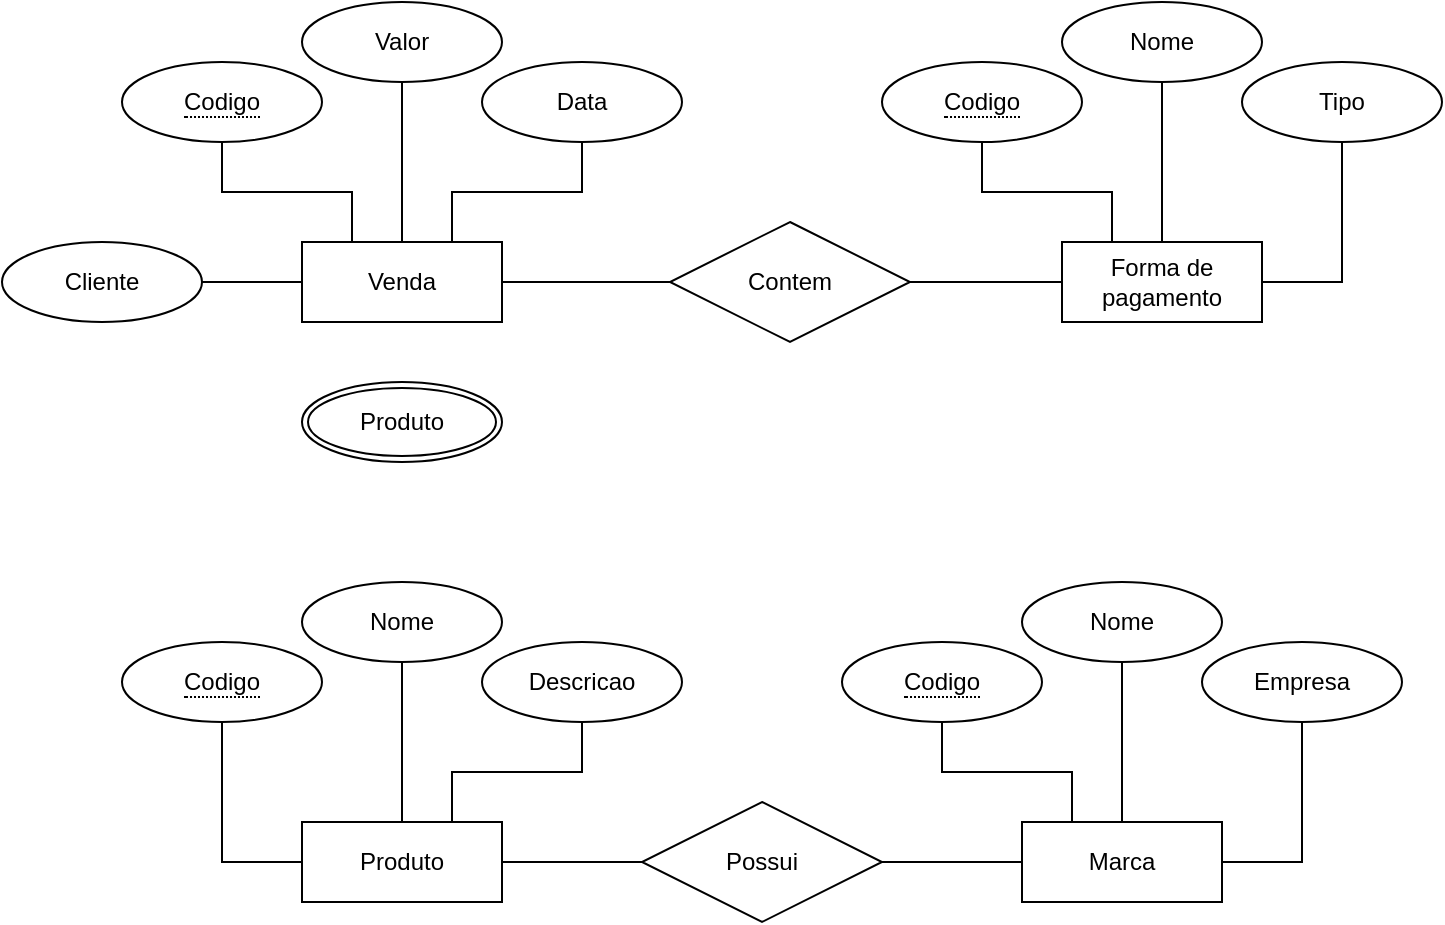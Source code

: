 <mxfile version="16.5.3" type="github">
  <diagram id="IfD7oRMzPhSw_ENrBzub" name="Page-1">
    <mxGraphModel dx="1021" dy="579" grid="1" gridSize="10" guides="1" tooltips="1" connect="1" arrows="1" fold="1" page="1" pageScale="1" pageWidth="827" pageHeight="1169" math="0" shadow="0">
      <root>
        <mxCell id="0" />
        <mxCell id="1" parent="0" />
        <mxCell id="JHwBy-R3EQrGpB1JbKuy-1" value="Forma de pagamento" style="whiteSpace=wrap;html=1;align=center;" vertex="1" parent="1">
          <mxGeometry x="610" y="400" width="100" height="40" as="geometry" />
        </mxCell>
        <mxCell id="JHwBy-R3EQrGpB1JbKuy-10" value="" style="edgeStyle=orthogonalEdgeStyle;rounded=0;orthogonalLoop=1;jettySize=auto;html=1;endArrow=none;endFill=0;" edge="1" parent="1" source="JHwBy-R3EQrGpB1JbKuy-2" target="JHwBy-R3EQrGpB1JbKuy-1">
          <mxGeometry relative="1" as="geometry" />
        </mxCell>
        <mxCell id="JHwBy-R3EQrGpB1JbKuy-2" value="Nome" style="ellipse;whiteSpace=wrap;html=1;align=center;" vertex="1" parent="1">
          <mxGeometry x="610" y="280" width="100" height="40" as="geometry" />
        </mxCell>
        <mxCell id="JHwBy-R3EQrGpB1JbKuy-8" style="edgeStyle=orthogonalEdgeStyle;rounded=0;orthogonalLoop=1;jettySize=auto;html=1;entryX=1;entryY=0.5;entryDx=0;entryDy=0;endArrow=none;endFill=0;" edge="1" parent="1" source="JHwBy-R3EQrGpB1JbKuy-3" target="JHwBy-R3EQrGpB1JbKuy-1">
          <mxGeometry relative="1" as="geometry" />
        </mxCell>
        <mxCell id="JHwBy-R3EQrGpB1JbKuy-3" value="Tipo" style="ellipse;whiteSpace=wrap;html=1;align=center;" vertex="1" parent="1">
          <mxGeometry x="700" y="310" width="100" height="40" as="geometry" />
        </mxCell>
        <mxCell id="JHwBy-R3EQrGpB1JbKuy-5" value="" style="edgeStyle=orthogonalEdgeStyle;rounded=0;orthogonalLoop=1;jettySize=auto;html=1;endArrow=none;endFill=0;entryX=0.25;entryY=0;entryDx=0;entryDy=0;" edge="1" parent="1" source="JHwBy-R3EQrGpB1JbKuy-4" target="JHwBy-R3EQrGpB1JbKuy-1">
          <mxGeometry relative="1" as="geometry" />
        </mxCell>
        <mxCell id="JHwBy-R3EQrGpB1JbKuy-4" value="&lt;span style=&quot;border-bottom: 1px dotted&quot;&gt;Codigo&lt;br&gt;&lt;/span&gt;" style="ellipse;whiteSpace=wrap;html=1;align=center;" vertex="1" parent="1">
          <mxGeometry x="520" y="310" width="100" height="40" as="geometry" />
        </mxCell>
        <mxCell id="JHwBy-R3EQrGpB1JbKuy-39" value="" style="edgeStyle=orthogonalEdgeStyle;rounded=0;orthogonalLoop=1;jettySize=auto;html=1;endArrow=none;endFill=0;" edge="1" parent="1" source="JHwBy-R3EQrGpB1JbKuy-11" target="JHwBy-R3EQrGpB1JbKuy-38">
          <mxGeometry relative="1" as="geometry" />
        </mxCell>
        <mxCell id="JHwBy-R3EQrGpB1JbKuy-11" value="Produto" style="whiteSpace=wrap;html=1;align=center;" vertex="1" parent="1">
          <mxGeometry x="230" y="690" width="100" height="40" as="geometry" />
        </mxCell>
        <mxCell id="JHwBy-R3EQrGpB1JbKuy-12" value="" style="edgeStyle=orthogonalEdgeStyle;rounded=0;orthogonalLoop=1;jettySize=auto;html=1;endArrow=none;endFill=0;" edge="1" parent="1" source="JHwBy-R3EQrGpB1JbKuy-13" target="JHwBy-R3EQrGpB1JbKuy-11">
          <mxGeometry relative="1" as="geometry" />
        </mxCell>
        <mxCell id="JHwBy-R3EQrGpB1JbKuy-13" value="Nome" style="ellipse;whiteSpace=wrap;html=1;align=center;" vertex="1" parent="1">
          <mxGeometry x="230" y="570" width="100" height="40" as="geometry" />
        </mxCell>
        <mxCell id="JHwBy-R3EQrGpB1JbKuy-14" style="edgeStyle=orthogonalEdgeStyle;rounded=0;orthogonalLoop=1;jettySize=auto;html=1;entryX=0.75;entryY=0;entryDx=0;entryDy=0;endArrow=none;endFill=0;" edge="1" parent="1" source="JHwBy-R3EQrGpB1JbKuy-15" target="JHwBy-R3EQrGpB1JbKuy-11">
          <mxGeometry relative="1" as="geometry" />
        </mxCell>
        <mxCell id="JHwBy-R3EQrGpB1JbKuy-15" value="Descricao" style="ellipse;whiteSpace=wrap;html=1;align=center;" vertex="1" parent="1">
          <mxGeometry x="320" y="600" width="100" height="40" as="geometry" />
        </mxCell>
        <mxCell id="JHwBy-R3EQrGpB1JbKuy-16" value="" style="edgeStyle=orthogonalEdgeStyle;rounded=0;orthogonalLoop=1;jettySize=auto;html=1;endArrow=none;endFill=0;entryX=0;entryY=0.5;entryDx=0;entryDy=0;" edge="1" parent="1" source="JHwBy-R3EQrGpB1JbKuy-17" target="JHwBy-R3EQrGpB1JbKuy-11">
          <mxGeometry relative="1" as="geometry" />
        </mxCell>
        <mxCell id="JHwBy-R3EQrGpB1JbKuy-17" value="&lt;span style=&quot;border-bottom: 1px dotted&quot;&gt;Codigo&lt;br&gt;&lt;/span&gt;" style="ellipse;whiteSpace=wrap;html=1;align=center;" vertex="1" parent="1">
          <mxGeometry x="140" y="600" width="100" height="40" as="geometry" />
        </mxCell>
        <mxCell id="JHwBy-R3EQrGpB1JbKuy-18" value="Marca" style="whiteSpace=wrap;html=1;align=center;" vertex="1" parent="1">
          <mxGeometry x="590" y="690" width="100" height="40" as="geometry" />
        </mxCell>
        <mxCell id="JHwBy-R3EQrGpB1JbKuy-19" value="" style="edgeStyle=orthogonalEdgeStyle;rounded=0;orthogonalLoop=1;jettySize=auto;html=1;endArrow=none;endFill=0;" edge="1" parent="1" source="JHwBy-R3EQrGpB1JbKuy-20" target="JHwBy-R3EQrGpB1JbKuy-18">
          <mxGeometry relative="1" as="geometry" />
        </mxCell>
        <mxCell id="JHwBy-R3EQrGpB1JbKuy-20" value="Nome" style="ellipse;whiteSpace=wrap;html=1;align=center;" vertex="1" parent="1">
          <mxGeometry x="590" y="570" width="100" height="40" as="geometry" />
        </mxCell>
        <mxCell id="JHwBy-R3EQrGpB1JbKuy-21" style="edgeStyle=orthogonalEdgeStyle;rounded=0;orthogonalLoop=1;jettySize=auto;html=1;entryX=1;entryY=0.5;entryDx=0;entryDy=0;endArrow=none;endFill=0;" edge="1" parent="1" source="JHwBy-R3EQrGpB1JbKuy-22" target="JHwBy-R3EQrGpB1JbKuy-18">
          <mxGeometry relative="1" as="geometry" />
        </mxCell>
        <mxCell id="JHwBy-R3EQrGpB1JbKuy-22" value="Empresa" style="ellipse;whiteSpace=wrap;html=1;align=center;" vertex="1" parent="1">
          <mxGeometry x="680" y="600" width="100" height="40" as="geometry" />
        </mxCell>
        <mxCell id="JHwBy-R3EQrGpB1JbKuy-23" value="" style="edgeStyle=orthogonalEdgeStyle;rounded=0;orthogonalLoop=1;jettySize=auto;html=1;endArrow=none;endFill=0;entryX=0.25;entryY=0;entryDx=0;entryDy=0;" edge="1" parent="1" source="JHwBy-R3EQrGpB1JbKuy-24" target="JHwBy-R3EQrGpB1JbKuy-18">
          <mxGeometry relative="1" as="geometry" />
        </mxCell>
        <mxCell id="JHwBy-R3EQrGpB1JbKuy-24" value="&lt;span style=&quot;border-bottom: 1px dotted&quot;&gt;Codigo&lt;br&gt;&lt;/span&gt;" style="ellipse;whiteSpace=wrap;html=1;align=center;" vertex="1" parent="1">
          <mxGeometry x="500" y="600" width="100" height="40" as="geometry" />
        </mxCell>
        <mxCell id="JHwBy-R3EQrGpB1JbKuy-33" style="edgeStyle=orthogonalEdgeStyle;rounded=0;orthogonalLoop=1;jettySize=auto;html=1;entryX=0;entryY=0.5;entryDx=0;entryDy=0;endArrow=none;endFill=0;" edge="1" parent="1" source="JHwBy-R3EQrGpB1JbKuy-25" target="JHwBy-R3EQrGpB1JbKuy-32">
          <mxGeometry relative="1" as="geometry" />
        </mxCell>
        <mxCell id="JHwBy-R3EQrGpB1JbKuy-25" value="Venda" style="whiteSpace=wrap;html=1;align=center;" vertex="1" parent="1">
          <mxGeometry x="230" y="400" width="100" height="40" as="geometry" />
        </mxCell>
        <mxCell id="JHwBy-R3EQrGpB1JbKuy-26" value="" style="edgeStyle=orthogonalEdgeStyle;rounded=0;orthogonalLoop=1;jettySize=auto;html=1;endArrow=none;endFill=0;" edge="1" parent="1" source="JHwBy-R3EQrGpB1JbKuy-27" target="JHwBy-R3EQrGpB1JbKuy-25">
          <mxGeometry relative="1" as="geometry" />
        </mxCell>
        <mxCell id="JHwBy-R3EQrGpB1JbKuy-27" value="Valor" style="ellipse;whiteSpace=wrap;html=1;align=center;" vertex="1" parent="1">
          <mxGeometry x="230" y="280" width="100" height="40" as="geometry" />
        </mxCell>
        <mxCell id="JHwBy-R3EQrGpB1JbKuy-28" style="edgeStyle=orthogonalEdgeStyle;rounded=0;orthogonalLoop=1;jettySize=auto;html=1;entryX=0.75;entryY=0;entryDx=0;entryDy=0;endArrow=none;endFill=0;" edge="1" parent="1" source="JHwBy-R3EQrGpB1JbKuy-29" target="JHwBy-R3EQrGpB1JbKuy-25">
          <mxGeometry relative="1" as="geometry" />
        </mxCell>
        <mxCell id="JHwBy-R3EQrGpB1JbKuy-29" value="Data" style="ellipse;whiteSpace=wrap;html=1;align=center;" vertex="1" parent="1">
          <mxGeometry x="320" y="310" width="100" height="40" as="geometry" />
        </mxCell>
        <mxCell id="JHwBy-R3EQrGpB1JbKuy-30" value="" style="edgeStyle=orthogonalEdgeStyle;rounded=0;orthogonalLoop=1;jettySize=auto;html=1;endArrow=none;endFill=0;entryX=0.25;entryY=0;entryDx=0;entryDy=0;" edge="1" parent="1" source="JHwBy-R3EQrGpB1JbKuy-31" target="JHwBy-R3EQrGpB1JbKuy-25">
          <mxGeometry relative="1" as="geometry" />
        </mxCell>
        <mxCell id="JHwBy-R3EQrGpB1JbKuy-31" value="&lt;span style=&quot;border-bottom: 1px dotted&quot;&gt;Codigo&lt;br&gt;&lt;/span&gt;" style="ellipse;whiteSpace=wrap;html=1;align=center;" vertex="1" parent="1">
          <mxGeometry x="140" y="310" width="100" height="40" as="geometry" />
        </mxCell>
        <mxCell id="JHwBy-R3EQrGpB1JbKuy-34" style="edgeStyle=orthogonalEdgeStyle;rounded=0;orthogonalLoop=1;jettySize=auto;html=1;entryX=0;entryY=0.5;entryDx=0;entryDy=0;endArrow=none;endFill=0;" edge="1" parent="1" source="JHwBy-R3EQrGpB1JbKuy-32" target="JHwBy-R3EQrGpB1JbKuy-1">
          <mxGeometry relative="1" as="geometry" />
        </mxCell>
        <mxCell id="JHwBy-R3EQrGpB1JbKuy-32" value="Contem" style="shape=rhombus;perimeter=rhombusPerimeter;whiteSpace=wrap;html=1;align=center;" vertex="1" parent="1">
          <mxGeometry x="414" y="390" width="120" height="60" as="geometry" />
        </mxCell>
        <mxCell id="JHwBy-R3EQrGpB1JbKuy-36" value="" style="edgeStyle=orthogonalEdgeStyle;rounded=0;orthogonalLoop=1;jettySize=auto;html=1;endArrow=none;endFill=0;" edge="1" parent="1" source="JHwBy-R3EQrGpB1JbKuy-35" target="JHwBy-R3EQrGpB1JbKuy-25">
          <mxGeometry relative="1" as="geometry" />
        </mxCell>
        <mxCell id="JHwBy-R3EQrGpB1JbKuy-35" value="Cliente" style="ellipse;whiteSpace=wrap;html=1;align=center;" vertex="1" parent="1">
          <mxGeometry x="80" y="400" width="100" height="40" as="geometry" />
        </mxCell>
        <mxCell id="JHwBy-R3EQrGpB1JbKuy-37" value="Produto" style="ellipse;shape=doubleEllipse;margin=3;whiteSpace=wrap;html=1;align=center;" vertex="1" parent="1">
          <mxGeometry x="230" y="470" width="100" height="40" as="geometry" />
        </mxCell>
        <mxCell id="JHwBy-R3EQrGpB1JbKuy-41" value="" style="edgeStyle=orthogonalEdgeStyle;rounded=0;orthogonalLoop=1;jettySize=auto;html=1;endArrow=none;endFill=0;" edge="1" parent="1" source="JHwBy-R3EQrGpB1JbKuy-38" target="JHwBy-R3EQrGpB1JbKuy-18">
          <mxGeometry relative="1" as="geometry" />
        </mxCell>
        <mxCell id="JHwBy-R3EQrGpB1JbKuy-38" value="Possui" style="shape=rhombus;perimeter=rhombusPerimeter;whiteSpace=wrap;html=1;align=center;" vertex="1" parent="1">
          <mxGeometry x="400" y="680" width="120" height="60" as="geometry" />
        </mxCell>
      </root>
    </mxGraphModel>
  </diagram>
</mxfile>
